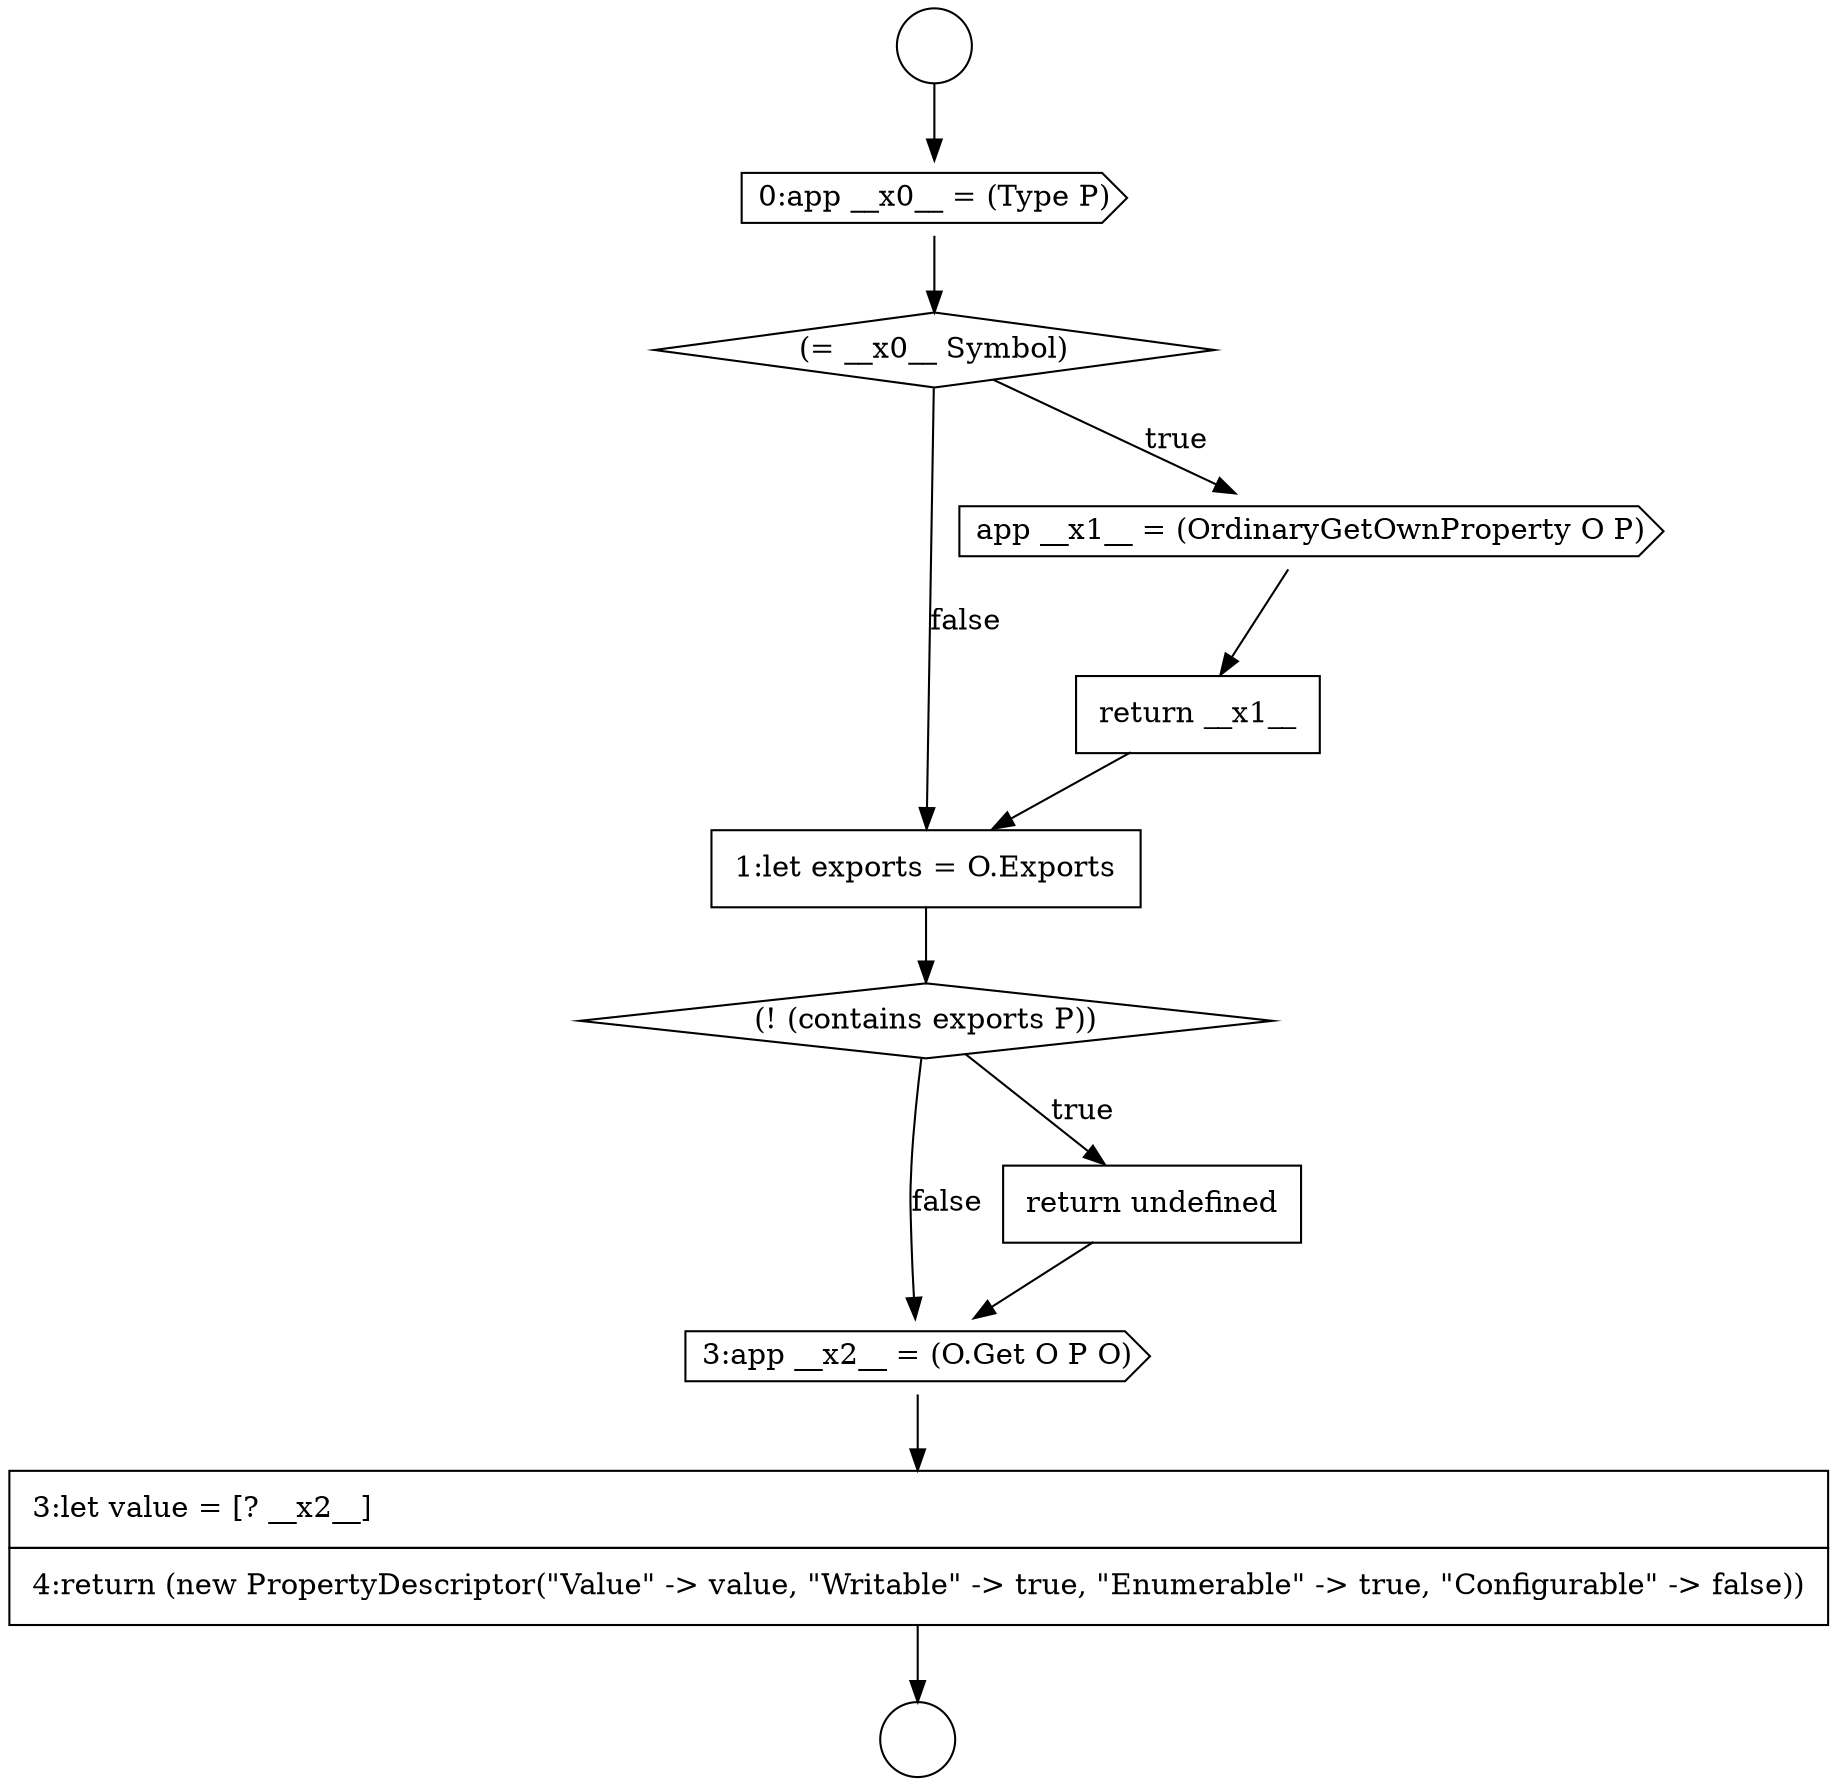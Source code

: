 digraph {
  node2559 [shape=cds, label=<<font color="black">3:app __x2__ = (O.Get O P O)</font>> color="black" fillcolor="white" style=filled]
  node2552 [shape=cds, label=<<font color="black">0:app __x0__ = (Type P)</font>> color="black" fillcolor="white" style=filled]
  node2555 [shape=none, margin=0, label=<<font color="black">
    <table border="0" cellborder="1" cellspacing="0" cellpadding="10">
      <tr><td align="left">return __x1__</td></tr>
    </table>
  </font>> color="black" fillcolor="white" style=filled]
  node2560 [shape=none, margin=0, label=<<font color="black">
    <table border="0" cellborder="1" cellspacing="0" cellpadding="10">
      <tr><td align="left">3:let value = [? __x2__]</td></tr>
      <tr><td align="left">4:return (new PropertyDescriptor(&quot;Value&quot; -&gt; value, &quot;Writable&quot; -&gt; true, &quot;Enumerable&quot; -&gt; true, &quot;Configurable&quot; -&gt; false))</td></tr>
    </table>
  </font>> color="black" fillcolor="white" style=filled]
  node2551 [shape=circle label=" " color="black" fillcolor="white" style=filled]
  node2556 [shape=none, margin=0, label=<<font color="black">
    <table border="0" cellborder="1" cellspacing="0" cellpadding="10">
      <tr><td align="left">1:let exports = O.Exports</td></tr>
    </table>
  </font>> color="black" fillcolor="white" style=filled]
  node2557 [shape=diamond, label=<<font color="black">(! (contains exports P))</font>> color="black" fillcolor="white" style=filled]
  node2553 [shape=diamond, label=<<font color="black">(= __x0__ Symbol)</font>> color="black" fillcolor="white" style=filled]
  node2550 [shape=circle label=" " color="black" fillcolor="white" style=filled]
  node2558 [shape=none, margin=0, label=<<font color="black">
    <table border="0" cellborder="1" cellspacing="0" cellpadding="10">
      <tr><td align="left">return undefined</td></tr>
    </table>
  </font>> color="black" fillcolor="white" style=filled]
  node2554 [shape=cds, label=<<font color="black">app __x1__ = (OrdinaryGetOwnProperty O P)</font>> color="black" fillcolor="white" style=filled]
  node2553 -> node2554 [label=<<font color="black">true</font>> color="black"]
  node2553 -> node2556 [label=<<font color="black">false</font>> color="black"]
  node2559 -> node2560 [ color="black"]
  node2558 -> node2559 [ color="black"]
  node2550 -> node2552 [ color="black"]
  node2552 -> node2553 [ color="black"]
  node2557 -> node2558 [label=<<font color="black">true</font>> color="black"]
  node2557 -> node2559 [label=<<font color="black">false</font>> color="black"]
  node2554 -> node2555 [ color="black"]
  node2556 -> node2557 [ color="black"]
  node2560 -> node2551 [ color="black"]
  node2555 -> node2556 [ color="black"]
}
